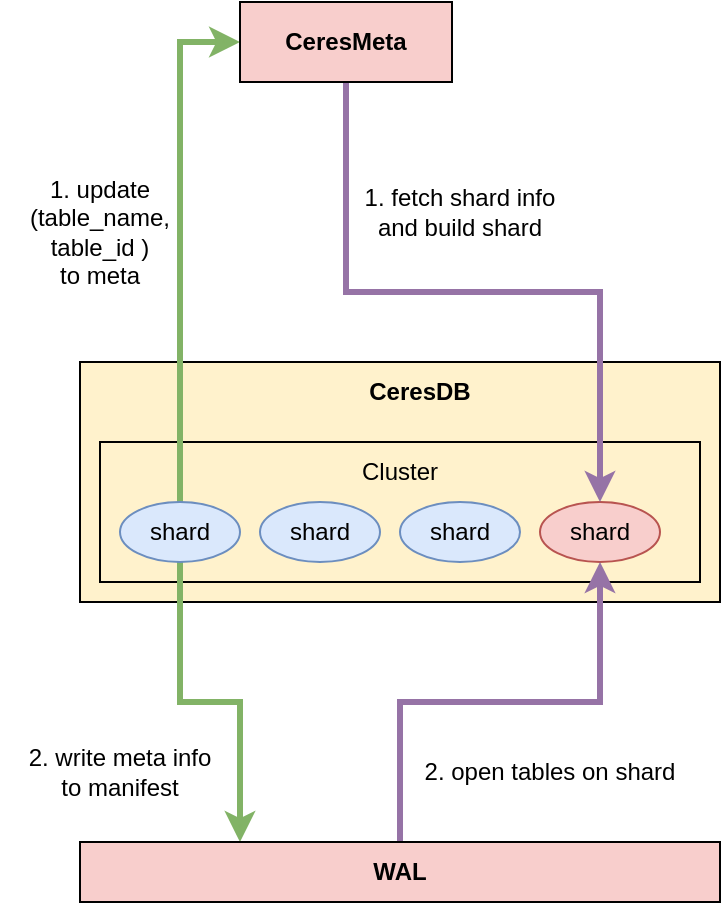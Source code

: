 <mxfile version="21.7.4" type="github">
  <diagram name="第 1 页" id="eECAyByUseZ7zYiX0vEZ">
    <mxGraphModel dx="1224" dy="558" grid="1" gridSize="10" guides="1" tooltips="1" connect="1" arrows="1" fold="1" page="1" pageScale="1" pageWidth="827" pageHeight="1169" math="0" shadow="0">
      <root>
        <mxCell id="0" />
        <mxCell id="1" parent="0" />
        <mxCell id="-LDpBSH67NRqF3BWqCBL-12" value="" style="rounded=0;whiteSpace=wrap;html=1;fillColor=#fff2cc;strokeColor=#000000;" vertex="1" parent="1">
          <mxGeometry x="170" y="350" width="320" height="120" as="geometry" />
        </mxCell>
        <mxCell id="-LDpBSH67NRqF3BWqCBL-3" value="" style="rounded=0;whiteSpace=wrap;html=1;fillColor=#fff2cc;strokeColor=#000000;" vertex="1" parent="1">
          <mxGeometry x="180" y="390" width="300" height="70" as="geometry" />
        </mxCell>
        <mxCell id="-LDpBSH67NRqF3BWqCBL-18" style="edgeStyle=orthogonalEdgeStyle;rounded=0;orthogonalLoop=1;jettySize=auto;html=1;exitX=0.5;exitY=0;exitDx=0;exitDy=0;entryX=0;entryY=0.5;entryDx=0;entryDy=0;fillColor=#d5e8d4;strokeColor=#82b366;strokeWidth=3;" edge="1" parent="1" source="-LDpBSH67NRqF3BWqCBL-2" target="-LDpBSH67NRqF3BWqCBL-7">
          <mxGeometry relative="1" as="geometry" />
        </mxCell>
        <mxCell id="-LDpBSH67NRqF3BWqCBL-19" style="edgeStyle=orthogonalEdgeStyle;rounded=0;orthogonalLoop=1;jettySize=auto;html=1;exitX=0.5;exitY=1;exitDx=0;exitDy=0;entryX=0.25;entryY=0;entryDx=0;entryDy=0;fillColor=#d5e8d4;strokeColor=#82b366;strokeWidth=3;" edge="1" parent="1" source="-LDpBSH67NRqF3BWqCBL-2" target="-LDpBSH67NRqF3BWqCBL-14">
          <mxGeometry relative="1" as="geometry" />
        </mxCell>
        <mxCell id="-LDpBSH67NRqF3BWqCBL-2" value="shard" style="ellipse;whiteSpace=wrap;html=1;fillColor=#dae8fc;strokeColor=#6c8ebf;" vertex="1" parent="1">
          <mxGeometry x="190" y="420" width="60" height="30" as="geometry" />
        </mxCell>
        <mxCell id="-LDpBSH67NRqF3BWqCBL-4" value="shard" style="ellipse;whiteSpace=wrap;html=1;fillColor=#dae8fc;strokeColor=#6c8ebf;" vertex="1" parent="1">
          <mxGeometry x="260" y="420" width="60" height="30" as="geometry" />
        </mxCell>
        <mxCell id="-LDpBSH67NRqF3BWqCBL-5" value="shard" style="ellipse;whiteSpace=wrap;html=1;fillColor=#dae8fc;strokeColor=#6c8ebf;" vertex="1" parent="1">
          <mxGeometry x="330" y="420" width="60" height="30" as="geometry" />
        </mxCell>
        <mxCell id="-LDpBSH67NRqF3BWqCBL-6" value="shard" style="ellipse;whiteSpace=wrap;html=1;fillColor=#f8cecc;strokeColor=#b85450;" vertex="1" parent="1">
          <mxGeometry x="400" y="420" width="60" height="30" as="geometry" />
        </mxCell>
        <mxCell id="-LDpBSH67NRqF3BWqCBL-22" style="edgeStyle=orthogonalEdgeStyle;rounded=0;orthogonalLoop=1;jettySize=auto;html=1;exitX=0.5;exitY=1;exitDx=0;exitDy=0;fillColor=#e1d5e7;strokeColor=#9673a6;strokeWidth=3;" edge="1" parent="1" source="-LDpBSH67NRqF3BWqCBL-7" target="-LDpBSH67NRqF3BWqCBL-6">
          <mxGeometry relative="1" as="geometry" />
        </mxCell>
        <mxCell id="-LDpBSH67NRqF3BWqCBL-7" value="&lt;b&gt;CeresMeta&lt;/b&gt;" style="rounded=0;whiteSpace=wrap;html=1;fillColor=#f8cecc;strokeColor=#000000;" vertex="1" parent="1">
          <mxGeometry x="250" y="170" width="106" height="40" as="geometry" />
        </mxCell>
        <mxCell id="-LDpBSH67NRqF3BWqCBL-8" value="Cluster" style="text;html=1;strokeColor=none;fillColor=none;align=center;verticalAlign=middle;whiteSpace=wrap;rounded=0;" vertex="1" parent="1">
          <mxGeometry x="300" y="390" width="60" height="30" as="geometry" />
        </mxCell>
        <mxCell id="-LDpBSH67NRqF3BWqCBL-10" value="&lt;div&gt;1. fetch shard info&lt;/div&gt;&lt;div&gt;and build shard&lt;br&gt;&lt;/div&gt;" style="text;html=1;strokeColor=none;fillColor=none;align=center;verticalAlign=middle;whiteSpace=wrap;rounded=0;" vertex="1" parent="1">
          <mxGeometry x="310" y="260" width="100" height="30" as="geometry" />
        </mxCell>
        <mxCell id="-LDpBSH67NRqF3BWqCBL-13" value="&lt;b&gt;CeresDB&lt;/b&gt;" style="text;html=1;strokeColor=none;fillColor=none;align=center;verticalAlign=middle;whiteSpace=wrap;rounded=0;" vertex="1" parent="1">
          <mxGeometry x="310" y="350" width="60" height="30" as="geometry" />
        </mxCell>
        <mxCell id="-LDpBSH67NRqF3BWqCBL-23" style="edgeStyle=orthogonalEdgeStyle;rounded=0;orthogonalLoop=1;jettySize=auto;html=1;exitX=0.5;exitY=0;exitDx=0;exitDy=0;entryX=0.5;entryY=1;entryDx=0;entryDy=0;fillColor=#e1d5e7;strokeColor=#9673a6;strokeWidth=3;" edge="1" parent="1" source="-LDpBSH67NRqF3BWqCBL-14" target="-LDpBSH67NRqF3BWqCBL-6">
          <mxGeometry relative="1" as="geometry" />
        </mxCell>
        <mxCell id="-LDpBSH67NRqF3BWqCBL-14" value="&lt;b&gt;WAL&lt;/b&gt;" style="rounded=0;whiteSpace=wrap;html=1;fillColor=#f8cecc;strokeColor=#000000;" vertex="1" parent="1">
          <mxGeometry x="170" y="590" width="320" height="30" as="geometry" />
        </mxCell>
        <mxCell id="-LDpBSH67NRqF3BWqCBL-17" value="2. open tables on shard" style="text;html=1;strokeColor=none;fillColor=none;align=center;verticalAlign=middle;whiteSpace=wrap;rounded=0;" vertex="1" parent="1">
          <mxGeometry x="340" y="540" width="130" height="30" as="geometry" />
        </mxCell>
        <mxCell id="-LDpBSH67NRqF3BWqCBL-20" value="&lt;div&gt;1. update (table_name, table_id )&lt;/div&gt;&lt;div&gt;to meta&lt;br&gt;&lt;/div&gt;" style="text;html=1;strokeColor=none;fillColor=none;align=center;verticalAlign=middle;whiteSpace=wrap;rounded=0;" vertex="1" parent="1">
          <mxGeometry x="130" y="270" width="100" height="30" as="geometry" />
        </mxCell>
        <mxCell id="-LDpBSH67NRqF3BWqCBL-21" value="&lt;div&gt;2. write meta info to manifest&lt;br&gt;&lt;/div&gt;" style="text;html=1;strokeColor=none;fillColor=none;align=center;verticalAlign=middle;whiteSpace=wrap;rounded=0;" vertex="1" parent="1">
          <mxGeometry x="140" y="540" width="100" height="30" as="geometry" />
        </mxCell>
      </root>
    </mxGraphModel>
  </diagram>
</mxfile>
